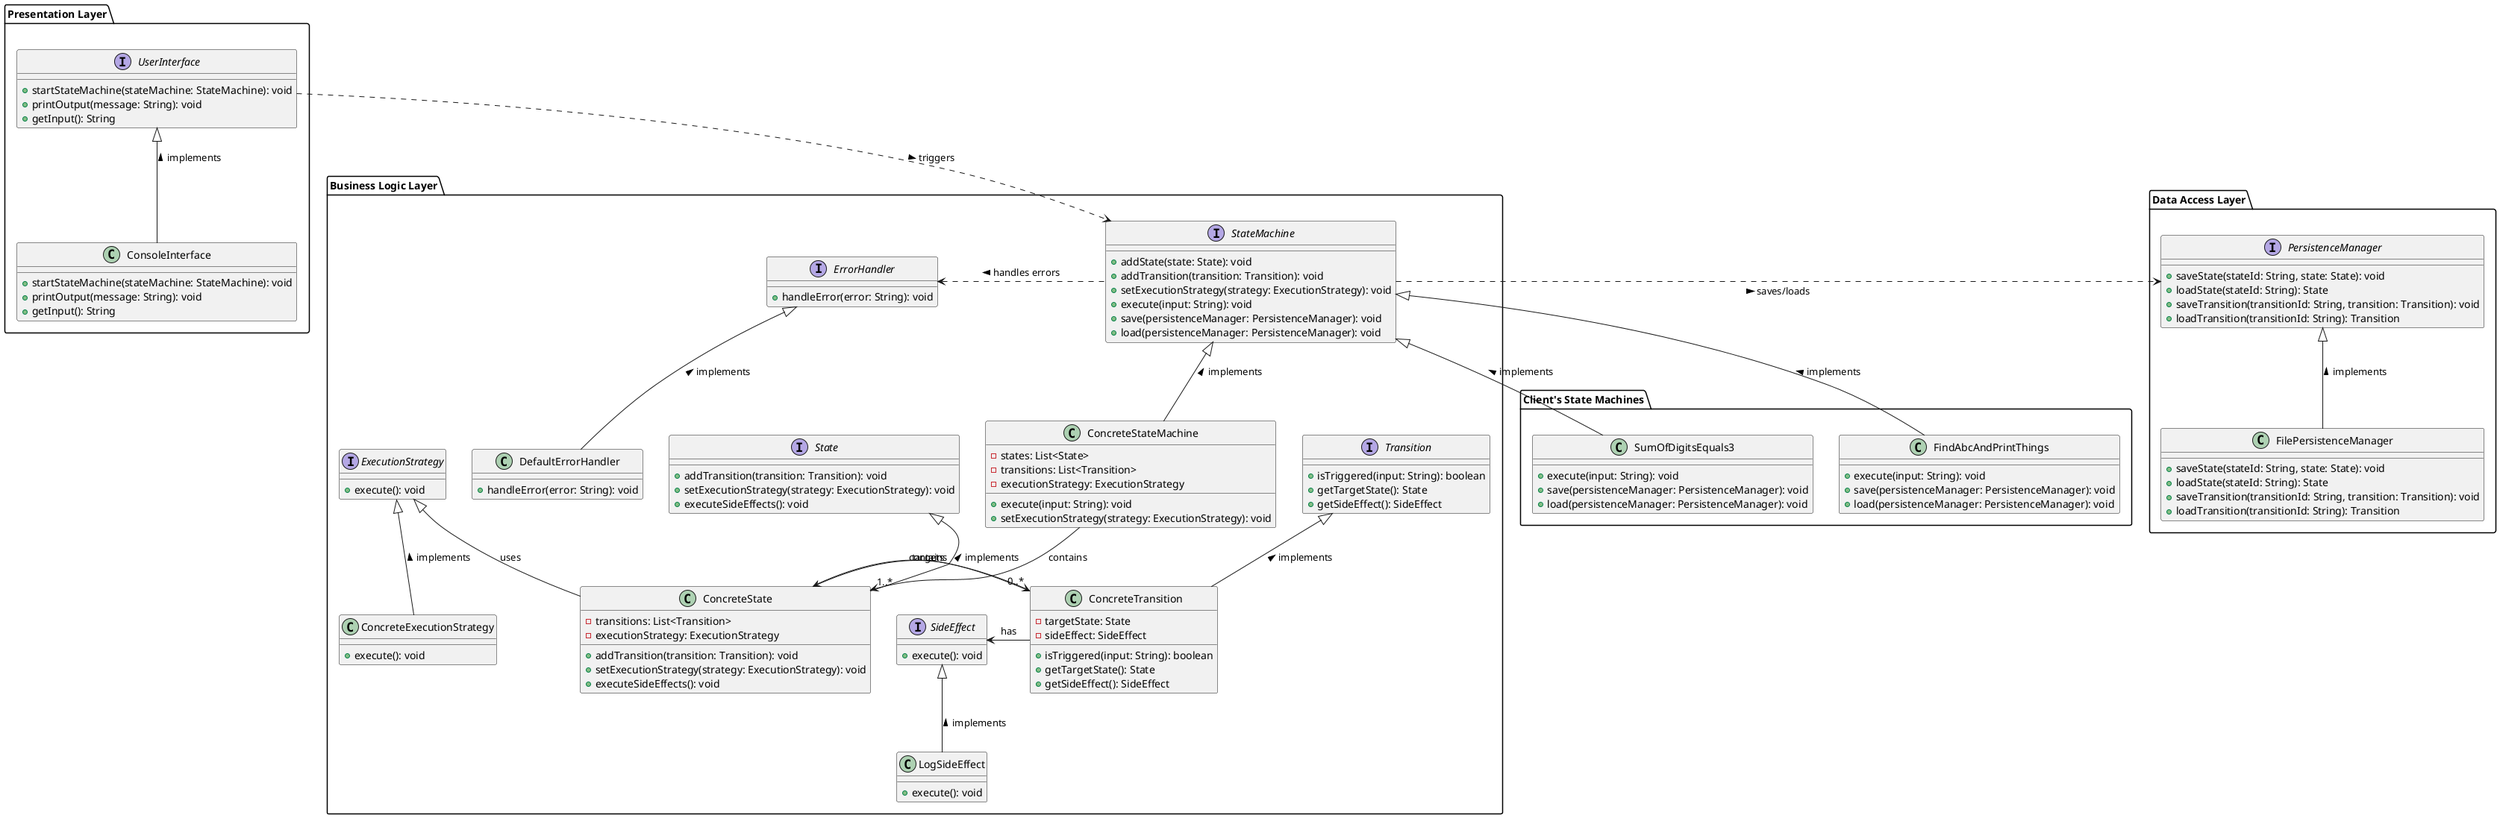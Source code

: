 @startuml

' Presentation Layer
package "Presentation Layer" {
    interface UserInterface {
        +startStateMachine(stateMachine: StateMachine): void
        +printOutput(message: String): void
        +getInput(): String
    }

    class ConsoleInterface {
        +startStateMachine(stateMachine: StateMachine): void
        +printOutput(message: String): void
        +getInput(): String
    }
}

' Business Logic Layer
package "Business Logic Layer" {
    interface StateMachine {
        +addState(state: State): void
        +addTransition(transition: Transition): void
        +setExecutionStrategy(strategy: ExecutionStrategy): void
        +execute(input: String): void
        +save(persistenceManager: PersistenceManager): void
        +load(persistenceManager: PersistenceManager): void
    }

    interface State {
        +addTransition(transition: Transition): void
        +setExecutionStrategy(strategy: ExecutionStrategy): void
        +executeSideEffects(): void
    }

    interface Transition {
        +isTriggered(input: String): boolean
        +getTargetState(): State
        +getSideEffect(): SideEffect
    }

    interface SideEffect {
        +execute(): void
    }

    interface ExecutionStrategy {
        +execute(): void
    }

    interface ErrorHandler {
        +handleError(error: String): void
    }

    class ConcreteStateMachine {
        -states: List<State>
        -transitions: List<Transition>
        -executionStrategy: ExecutionStrategy
        +execute(input: String): void
        +setExecutionStrategy(strategy: ExecutionStrategy): void
    }

    class ConcreteState {
        -transitions: List<Transition>
        -executionStrategy: ExecutionStrategy
        +addTransition(transition: Transition): void
        +setExecutionStrategy(strategy: ExecutionStrategy): void
        +executeSideEffects(): void
    }

    class ConcreteTransition {
        -targetState: State
        -sideEffect: SideEffect
        +isTriggered(input: String): boolean
        +getTargetState(): State
        +getSideEffect(): SideEffect
    }

    class LogSideEffect {
        +execute(): void
    }

    class DefaultErrorHandler {
        +handleError(error: String): void
    }

    class ConcreteExecutionStrategy {
        +execute(): void
    }
}

' Data Access Layer
package "Data Access Layer" {
    interface PersistenceManager {
        +saveState(stateId: String, state: State): void
        +loadState(stateId: String): State
        +saveTransition(transitionId: String, transition: Transition): void
        +loadTransition(transitionId: String): Transition
    }

    class FilePersistenceManager {
        +saveState(stateId: String, state: State): void
        +loadState(stateId: String): State
        +saveTransition(transitionId: String, transition: Transition): void
        +loadTransition(transitionId: String): Transition
    }
}

' Client's State Machines
package "Client's State Machines" {
    class SumOfDigitsEquals3 {
        +execute(input: String): void
        +save(persistenceManager: PersistenceManager): void
        +load(persistenceManager: PersistenceManager): void
    }

    class FindAbcAndPrintThings {
        +execute(input: String): void
        +save(persistenceManager: PersistenceManager): void
        +load(persistenceManager: PersistenceManager): void
    }
}

' Relationships
UserInterface .down.> StateMachine : triggers >
StateMachine .right.> PersistenceManager : saves/loads >
StateMachine .left.> ErrorHandler : handles errors >
ConsoleInterface -up-|> UserInterface : implements >
ConcreteStateMachine -up-|> StateMachine : implements >
ConcreteState -up-|> State : implements >
ConcreteTransition -up-|> Transition : implements >
LogSideEffect -up-|> SideEffect : implements >
DefaultErrorHandler -up-|> ErrorHandler : implements >
FilePersistenceManager -up-|> PersistenceManager : implements >
SumOfDigitsEquals3 -up-|> StateMachine : implements >
FindAbcAndPrintThings -up-|> StateMachine : implements >
ConcreteExecutionStrategy -up-|> ExecutionStrategy : implements >

' Concrete Implementations
ConcreteStateMachine -down-> "1..*" ConcreteState : contains
ConcreteState -right-> "0..*" ConcreteTransition : contains
ConcreteTransition -down-> ConcreteState : targets
ConcreteTransition -left-> SideEffect : has
ConcreteState -up-|> ExecutionStrategy : uses

@enduml
